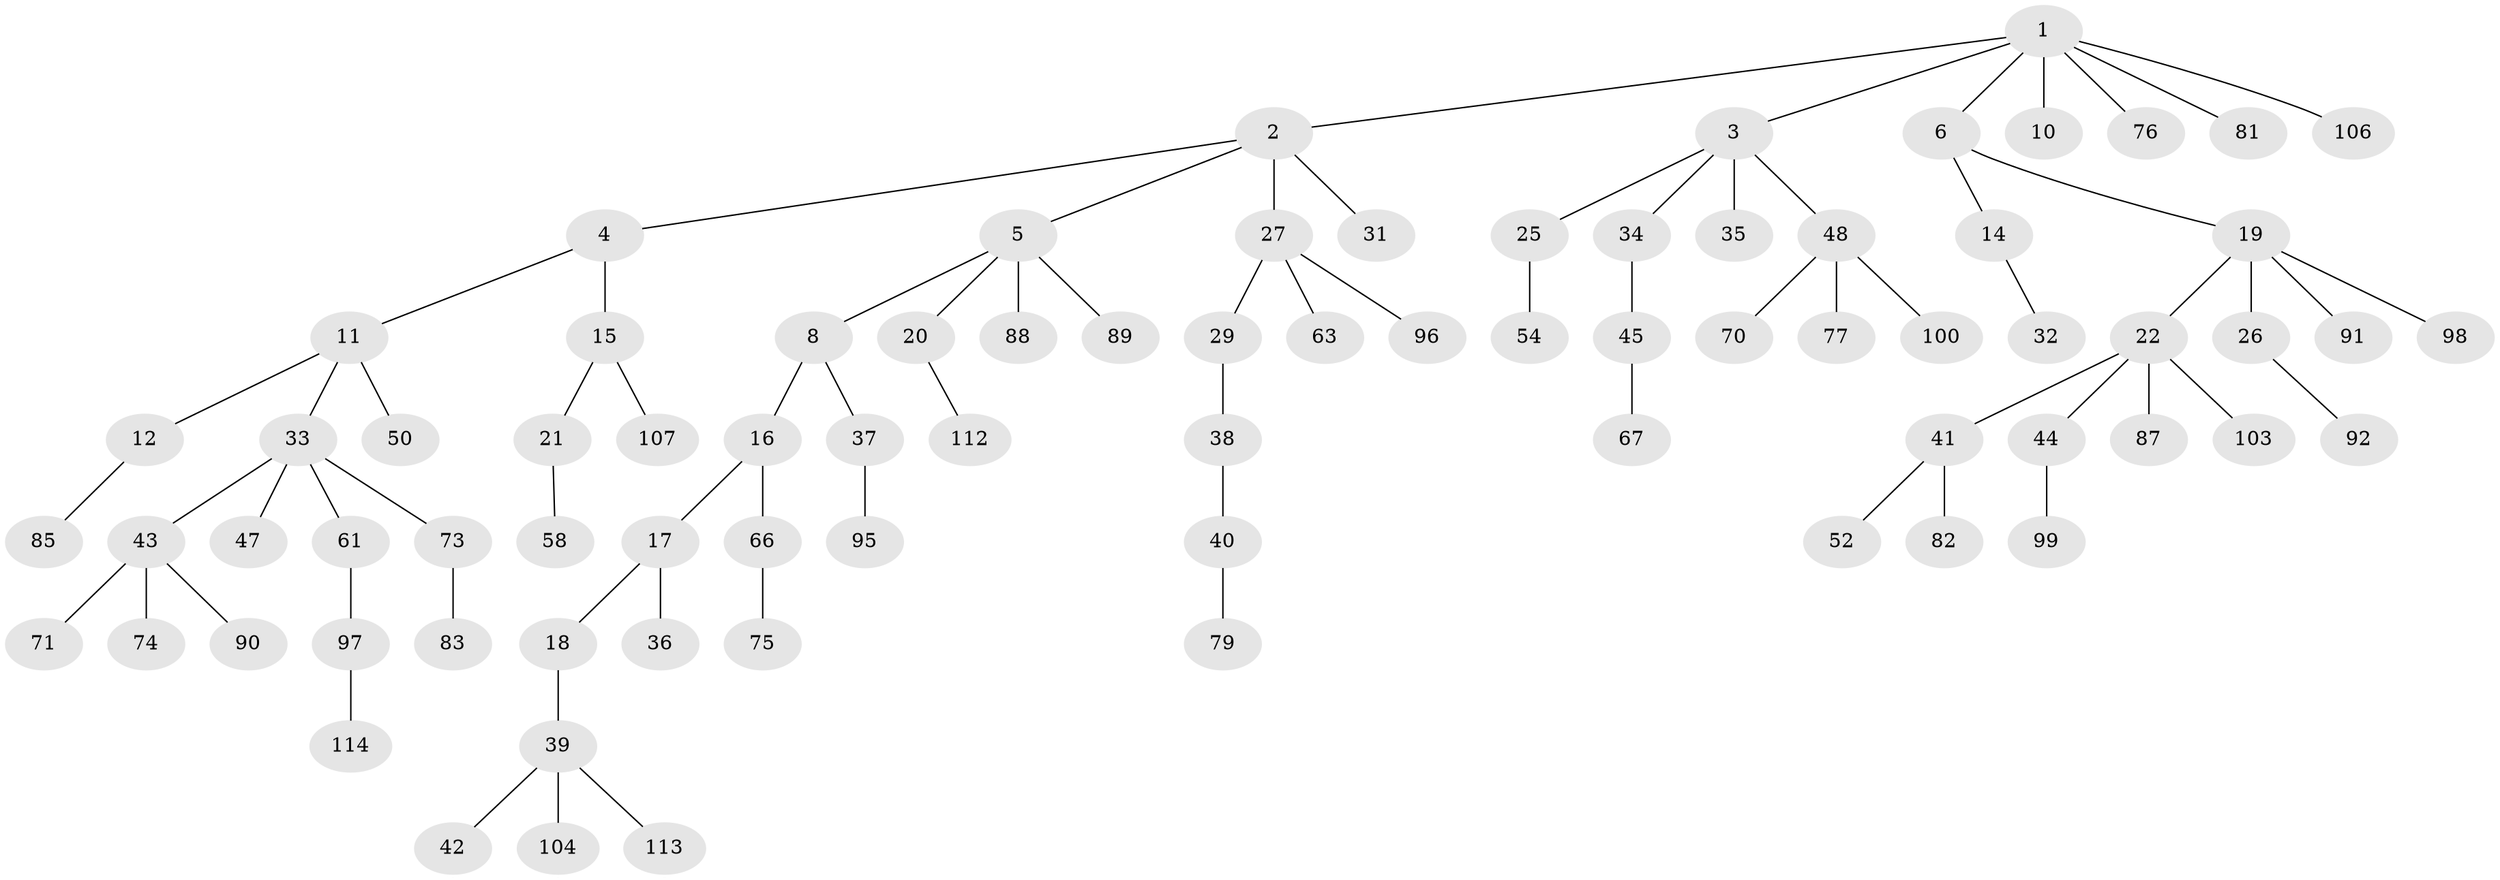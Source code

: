 // original degree distribution, {5: 0.043859649122807015, 3: 0.14912280701754385, 4: 0.07894736842105263, 2: 0.22807017543859648, 1: 0.49122807017543857, 6: 0.008771929824561403}
// Generated by graph-tools (version 1.1) at 2025/11/02/27/25 16:11:27]
// undirected, 79 vertices, 78 edges
graph export_dot {
graph [start="1"]
  node [color=gray90,style=filled];
  1 [super="+28"];
  2;
  3 [super="+9"];
  4 [super="+55"];
  5 [super="+7"];
  6 [super="+64"];
  8;
  10;
  11 [super="+13"];
  12 [super="+56"];
  14;
  15 [super="+69"];
  16 [super="+57"];
  17 [super="+46"];
  18 [super="+102"];
  19 [super="+53"];
  20 [super="+24"];
  21 [super="+23"];
  22 [super="+30"];
  25;
  26 [super="+94"];
  27 [super="+105"];
  29;
  31;
  32;
  33 [super="+65"];
  34;
  35 [super="+86"];
  36 [super="+101"];
  37 [super="+80"];
  38 [super="+60"];
  39 [super="+93"];
  40 [super="+51"];
  41 [super="+68"];
  42;
  43;
  44;
  45 [super="+49"];
  47;
  48 [super="+59"];
  50;
  52;
  54 [super="+72"];
  58 [super="+62"];
  61 [super="+108"];
  63;
  66;
  67;
  70;
  71 [super="+78"];
  73;
  74;
  75 [super="+84"];
  76;
  77;
  79;
  81;
  82;
  83;
  85;
  87;
  88;
  89;
  90;
  91;
  92 [super="+109"];
  95 [super="+110"];
  96;
  97;
  98;
  99;
  100;
  103;
  104 [super="+111"];
  106;
  107;
  112;
  113;
  114;
  1 -- 2;
  1 -- 3;
  1 -- 6;
  1 -- 10;
  1 -- 81;
  1 -- 106;
  1 -- 76;
  2 -- 4;
  2 -- 5;
  2 -- 27;
  2 -- 31;
  3 -- 25;
  3 -- 48;
  3 -- 35;
  3 -- 34;
  4 -- 11;
  4 -- 15;
  5 -- 20;
  5 -- 88;
  5 -- 89;
  5 -- 8;
  6 -- 14;
  6 -- 19;
  8 -- 16;
  8 -- 37;
  11 -- 12;
  11 -- 33;
  11 -- 50;
  12 -- 85;
  14 -- 32;
  15 -- 21;
  15 -- 107;
  16 -- 17;
  16 -- 66;
  17 -- 18;
  17 -- 36;
  18 -- 39;
  19 -- 22;
  19 -- 26;
  19 -- 98;
  19 -- 91;
  20 -- 112;
  21 -- 58;
  22 -- 44;
  22 -- 87;
  22 -- 41;
  22 -- 103;
  25 -- 54;
  26 -- 92;
  27 -- 29;
  27 -- 63;
  27 -- 96;
  29 -- 38;
  33 -- 43;
  33 -- 47;
  33 -- 61;
  33 -- 73;
  34 -- 45;
  37 -- 95;
  38 -- 40;
  39 -- 42;
  39 -- 113;
  39 -- 104;
  40 -- 79;
  41 -- 52;
  41 -- 82;
  43 -- 71;
  43 -- 74;
  43 -- 90;
  44 -- 99;
  45 -- 67;
  48 -- 70;
  48 -- 100;
  48 -- 77;
  61 -- 97;
  66 -- 75;
  73 -- 83;
  97 -- 114;
}
